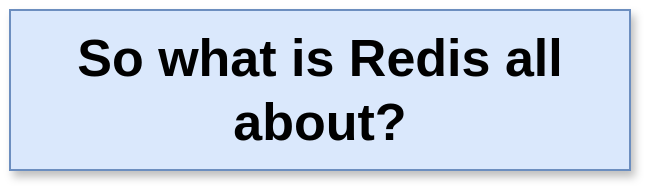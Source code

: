 <mxfile version="13.3.7" type="device" pages="9"><diagram id="lm8GdfYCbRxqpGGMhOgM" name="00 - what"><mxGraphModel dx="376" dy="232" grid="1" gridSize="10" guides="1" tooltips="1" connect="1" arrows="1" fold="1" page="1" pageScale="1" pageWidth="1920" pageHeight="1200" math="0" shadow="0"><root><mxCell id="Tj6MzERtxvKkoSEOP68E-0"/><mxCell id="Tj6MzERtxvKkoSEOP68E-1" parent="Tj6MzERtxvKkoSEOP68E-0"/><mxCell id="Tj6MzERtxvKkoSEOP68E-3" value="So what is Redis all about?" style="rounded=0;whiteSpace=wrap;html=1;fontSize=26;fillColor=#dae8fc;strokeColor=#6c8ebf;fontStyle=1;shadow=1;" vertex="1" parent="Tj6MzERtxvKkoSEOP68E-1"><mxGeometry x="700" y="420" width="310" height="80" as="geometry"/></mxCell></root></mxGraphModel></diagram><diagram id="SwtXRRq3TwRHwnz9_FsC" name="01 - db"><mxGraphModel dx="565" dy="348" grid="1" gridSize="10" guides="1" tooltips="1" connect="1" arrows="1" fold="1" page="1" pageScale="1" pageWidth="1920" pageHeight="1200" math="0" shadow="0"><root><mxCell id="0"/><mxCell id="1" parent="0"/><mxCell id="YtceK79IXIgB7LnOACFR-1" value="" style="shape=cube;whiteSpace=wrap;html=1;boundedLbl=1;backgroundOutline=1;darkOpacity=0.05;darkOpacity2=0.1;fontStyle=1;fillColor=#dae8fc;strokeColor=#6c8ebf;fontSize=28;size=10;" vertex="1" parent="1"><mxGeometry x="790" y="450" width="270" height="180" as="geometry"/></mxCell><mxCell id="YtceK79IXIgB7LnOACFR-11" value="Redis Database" style="text;html=1;strokeColor=none;fillColor=none;align=center;verticalAlign=middle;whiteSpace=wrap;rounded=0;fontSize=28;fontStyle=1" vertex="1" parent="1"><mxGeometry x="802.5" y="424" width="245" height="20" as="geometry"/></mxCell><mxCell id="YtceK79IXIgB7LnOACFR-12" value="Blog Post" style="shape=document;whiteSpace=wrap;html=1;boundedLbl=1;fontSize=14;size=0.333;" vertex="1" parent="1"><mxGeometry x="815" y="470" width="80" height="40" as="geometry"/></mxCell><mxCell id="YtceK79IXIgB7LnOACFR-13" value="Blog Post" style="shape=document;whiteSpace=wrap;html=1;boundedLbl=1;fontSize=14;size=0.333;" vertex="1" parent="1"><mxGeometry x="825" y="480" width="80" height="40" as="geometry"/></mxCell><mxCell id="YtceK79IXIgB7LnOACFR-14" value="Blog Post" style="shape=document;whiteSpace=wrap;html=1;boundedLbl=1;fontSize=12;size=0.333;fontStyle=2" vertex="1" parent="1"><mxGeometry x="835" y="490" width="80" height="40" as="geometry"/></mxCell><mxCell id="YtceK79IXIgB7LnOACFR-18" value="Blog Post" style="shape=document;whiteSpace=wrap;html=1;boundedLbl=1;fontSize=14;size=0.333;" vertex="1" parent="1"><mxGeometry x="935" y="470" width="80" height="40" as="geometry"/></mxCell><mxCell id="YtceK79IXIgB7LnOACFR-19" value="Blog Post" style="shape=document;whiteSpace=wrap;html=1;boundedLbl=1;fontSize=14;size=0.333;" vertex="1" parent="1"><mxGeometry x="945" y="480" width="80" height="40" as="geometry"/></mxCell><mxCell id="YtceK79IXIgB7LnOACFR-20" value="Comment" style="shape=document;whiteSpace=wrap;html=1;boundedLbl=1;fontSize=12;size=0.333;fontStyle=2" vertex="1" parent="1"><mxGeometry x="955" y="490" width="80" height="40" as="geometry"/></mxCell><mxCell id="YtceK79IXIgB7LnOACFR-23" style="edgeStyle=orthogonalEdgeStyle;rounded=0;orthogonalLoop=1;jettySize=auto;html=1;exitX=0.5;exitY=0;exitDx=0;exitDy=0;fontSize=23;" edge="1" parent="1" source="YtceK79IXIgB7LnOACFR-21"><mxGeometry relative="1" as="geometry"><mxPoint x="925" y="630" as="targetPoint"/></mxGeometry></mxCell><mxCell id="YtceK79IXIgB7LnOACFR-21" value="API Server" style="rounded=0;whiteSpace=wrap;html=1;fontSize=23;fillColor=#f5f5f5;strokeColor=#666666;fontColor=#333333;fontStyle=1" vertex="1" parent="1"><mxGeometry x="790" y="650" width="270" height="50" as="geometry"/></mxCell><mxCell id="bfvCmp9DOh0VSVWXt6G0-1" value="Blog Post" style="shape=document;whiteSpace=wrap;html=1;boundedLbl=1;fontSize=14;size=0.333;" vertex="1" parent="1"><mxGeometry x="815" y="550" width="80" height="40" as="geometry"/></mxCell><mxCell id="bfvCmp9DOh0VSVWXt6G0-2" value="Blog Post" style="shape=document;whiteSpace=wrap;html=1;boundedLbl=1;fontSize=14;size=0.333;" vertex="1" parent="1"><mxGeometry x="825" y="560" width="80" height="40" as="geometry"/></mxCell><mxCell id="bfvCmp9DOh0VSVWXt6G0-3" value="Stock Quote" style="shape=document;whiteSpace=wrap;html=1;boundedLbl=1;fontSize=12;size=0.333;fontStyle=2" vertex="1" parent="1"><mxGeometry x="835" y="570" width="80" height="40" as="geometry"/></mxCell><mxCell id="bfvCmp9DOh0VSVWXt6G0-4" value="Blog Post" style="shape=document;whiteSpace=wrap;html=1;boundedLbl=1;fontSize=14;size=0.333;" vertex="1" parent="1"><mxGeometry x="935" y="550" width="80" height="40" as="geometry"/></mxCell><mxCell id="bfvCmp9DOh0VSVWXt6G0-5" value="Blog Post" style="shape=document;whiteSpace=wrap;html=1;boundedLbl=1;fontSize=14;size=0.333;" vertex="1" parent="1"><mxGeometry x="945" y="560" width="80" height="40" as="geometry"/></mxCell><mxCell id="bfvCmp9DOh0VSVWXt6G0-6" value="Message" style="shape=document;whiteSpace=wrap;html=1;boundedLbl=1;fontSize=12;size=0.333;fontStyle=2" vertex="1" parent="1"><mxGeometry x="955" y="570" width="80" height="40" as="geometry"/></mxCell></root></mxGraphModel></diagram><diagram id="XYFHSCy2nGP_SkRDeZGL" name="02 - diff"><mxGraphModel dx="394" dy="243" grid="1" gridSize="10" guides="1" tooltips="1" connect="1" arrows="1" fold="1" page="1" pageScale="1" pageWidth="1920" pageHeight="1200" math="0" shadow="0"><root><mxCell id="gfmTwuYpaQEBWTHjHoCn-0"/><mxCell id="gfmTwuYpaQEBWTHjHoCn-1" parent="gfmTwuYpaQEBWTHjHoCn-0"/><mxCell id="gfmTwuYpaQEBWTHjHoCn-9" value="Why Use Redis?" style="text;html=1;strokeColor=none;fillColor=none;align=center;verticalAlign=middle;whiteSpace=wrap;rounded=0;fontSize=19;fontStyle=2" vertex="1" parent="gfmTwuYpaQEBWTHjHoCn-1"><mxGeometry x="750" y="390" width="210" height="20" as="geometry"/></mxCell><mxCell id="viv9jBwHB-1Gkr8lsKup-0" value="Redis is fast" style="rounded=0;whiteSpace=wrap;html=1;fontSize=33;fillColor=#dae8fc;strokeColor=#6c8ebf;fontStyle=1;shadow=1;" vertex="1" parent="gfmTwuYpaQEBWTHjHoCn-1"><mxGeometry x="700" y="420" width="310" height="80" as="geometry"/></mxCell></root></mxGraphModel></diagram><diagram id="YkNbTHbDHhUZO62EpU5T" name="04 - reasons"><mxGraphModel dx="506" dy="312" grid="1" gridSize="10" guides="1" tooltips="1" connect="1" arrows="1" fold="1" page="1" pageScale="1" pageWidth="1920" pageHeight="1200" math="0" shadow="0"><root><mxCell id="mhpQIhS0dL7-OdzE_paV-0"/><mxCell id="mhpQIhS0dL7-OdzE_paV-1" parent="mhpQIhS0dL7-OdzE_paV-0"/><mxCell id="mhpQIhS0dL7-OdzE_paV-2" value="Data is organized in simple data structures" style="rounded=0;whiteSpace=wrap;html=1;fontStyle=1;fontSize=19;" vertex="1" parent="mhpQIhS0dL7-OdzE_paV-1"><mxGeometry x="710" y="410" width="350" height="50" as="geometry"/></mxCell><mxCell id="mhpQIhS0dL7-OdzE_paV-3" value="2" style="rounded=0;whiteSpace=wrap;html=1;fontStyle=1;fontSize=19;fillColor=#dae8fc;strokeColor=#6c8ebf;" vertex="1" parent="mhpQIhS0dL7-OdzE_paV-1"><mxGeometry x="670" y="410" width="40" height="50" as="geometry"/></mxCell><mxCell id="mhpQIhS0dL7-OdzE_paV-4" value="Redis has a simple feature set" style="rounded=0;whiteSpace=wrap;html=1;fontStyle=1;fontSize=19;" vertex="1" parent="mhpQIhS0dL7-OdzE_paV-1"><mxGeometry x="710" y="470" width="350" height="50" as="geometry"/></mxCell><mxCell id="mhpQIhS0dL7-OdzE_paV-5" value="3" style="rounded=0;whiteSpace=wrap;html=1;fontStyle=1;fontSize=19;fillColor=#dae8fc;strokeColor=#6c8ebf;" vertex="1" parent="mhpQIhS0dL7-OdzE_paV-1"><mxGeometry x="670" y="470" width="40" height="50" as="geometry"/></mxCell><mxCell id="mhpQIhS0dL7-OdzE_paV-8" value="Why is Redis fast?" style="text;html=1;strokeColor=none;fillColor=none;align=center;verticalAlign=middle;whiteSpace=wrap;rounded=0;fontSize=19;fontStyle=2" vertex="1" parent="mhpQIhS0dL7-OdzE_paV-1"><mxGeometry x="770" y="320" width="210" height="20" as="geometry"/></mxCell><mxCell id="mhpQIhS0dL7-OdzE_paV-9" value="All data is stored in memory" style="rounded=0;whiteSpace=wrap;html=1;fontStyle=1;fontSize=19;" vertex="1" parent="mhpQIhS0dL7-OdzE_paV-1"><mxGeometry x="710" y="350" width="350" height="50" as="geometry"/></mxCell><mxCell id="mhpQIhS0dL7-OdzE_paV-10" value="1" style="rounded=0;whiteSpace=wrap;html=1;fontStyle=1;fontSize=19;fillColor=#dae8fc;strokeColor=#6c8ebf;" vertex="1" parent="mhpQIhS0dL7-OdzE_paV-1"><mxGeometry x="670" y="350" width="40" height="50" as="geometry"/></mxCell></root></mxGraphModel></diagram><diagram id="A3tlXHX8v0wCXslt1EXe" name="3 - fast"><mxGraphModel dx="565" dy="348" grid="1" gridSize="10" guides="1" tooltips="1" connect="1" arrows="1" fold="1" page="1" pageScale="1" pageWidth="1920" pageHeight="1200" math="0" shadow="0"><root><mxCell id="6TTek-Tp_le2YXLngUd6-0"/><mxCell id="6TTek-Tp_le2YXLngUd6-1" parent="6TTek-Tp_le2YXLngUd6-0"/><mxCell id="6TTek-Tp_le2YXLngUd6-4" value="" style="rounded=0;whiteSpace=wrap;html=1;shadow=0;fontSize=14;align=center;fillColor=#e1d5e7;strokeColor=#9673a6;" vertex="1" parent="6TTek-Tp_le2YXLngUd6-1"><mxGeometry x="727.5" y="500" width="275" height="113" as="geometry"/></mxCell><mxCell id="6TTek-Tp_le2YXLngUd6-5" value="" style="rounded=0;whiteSpace=wrap;html=1;shadow=0;fontSize=14;align=center;" vertex="1" parent="6TTek-Tp_le2YXLngUd6-1"><mxGeometry x="742.5" y="511.5" width="120" height="90" as="geometry"/></mxCell><mxCell id="6TTek-Tp_le2YXLngUd6-6" value="" style="rounded=0;whiteSpace=wrap;html=1;shadow=0;fontSize=14;align=center;" vertex="1" parent="6TTek-Tp_le2YXLngUd6-1"><mxGeometry x="867.5" y="511.5" width="120" height="90" as="geometry"/></mxCell><mxCell id="6TTek-Tp_le2YXLngUd6-7" value="Memory" style="text;html=1;strokeColor=none;fillColor=none;align=center;verticalAlign=middle;whiteSpace=wrap;rounded=0;shadow=0;fontSize=14;fontStyle=0" vertex="1" parent="6TTek-Tp_le2YXLngUd6-1"><mxGeometry x="782.5" y="511.5" width="40" height="20" as="geometry"/></mxCell><mxCell id="6TTek-Tp_le2YXLngUd6-8" value="Hard Drive" style="text;html=1;strokeColor=none;fillColor=none;align=center;verticalAlign=middle;whiteSpace=wrap;rounded=0;shadow=0;fontSize=14;fontStyle=0" vertex="1" parent="6TTek-Tp_le2YXLngUd6-1"><mxGeometry x="887.5" y="511.5" width="80" height="20" as="geometry"/></mxCell><mxCell id="6TTek-Tp_le2YXLngUd6-9" value="Dataset" style="rounded=1;whiteSpace=wrap;html=1;shadow=0;fontSize=14;align=center;fillColor=#ffe6cc;strokeColor=#d79b00;" vertex="1" parent="6TTek-Tp_le2YXLngUd6-1"><mxGeometry x="755" y="550" width="220" height="36" as="geometry"/></mxCell><mxCell id="6TTek-Tp_le2YXLngUd6-10" value="Traditional Database" style="rounded=0;whiteSpace=wrap;html=1;shadow=0;fontSize=14;align=center;fillColor=#e1d5e7;strokeColor=#9673a6;fontStyle=1" vertex="1" parent="6TTek-Tp_le2YXLngUd6-1"><mxGeometry x="727.5" y="470" width="275" height="30" as="geometry"/></mxCell><mxCell id="kiDDE3Z947uF4kHapljB-3" value="" style="endArrow=classic;html=1;fontSize=15;" edge="1" parent="6TTek-Tp_le2YXLngUd6-1"><mxGeometry width="50" height="50" relative="1" as="geometry"><mxPoint x="802.33" y="701.5" as="sourcePoint"/><mxPoint x="802.33" y="601.5" as="targetPoint"/></mxGeometry></mxCell><mxCell id="kiDDE3Z947uF4kHapljB-4" value="" style="endArrow=classic;html=1;fontSize=15;" edge="1" parent="6TTek-Tp_le2YXLngUd6-1"><mxGeometry width="50" height="50" relative="1" as="geometry"><mxPoint x="927.33" y="700" as="sourcePoint"/><mxPoint x="927.33" y="600" as="targetPoint"/></mxGeometry></mxCell><mxCell id="kiDDE3Z947uF4kHapljB-5" value="Fast" style="text;html=1;strokeColor=none;fillColor=none;align=center;verticalAlign=middle;whiteSpace=wrap;rounded=0;shadow=0;fontSize=15;fontStyle=2" vertex="1" parent="6TTek-Tp_le2YXLngUd6-1"><mxGeometry x="761" y="640" width="45" height="20" as="geometry"/></mxCell><mxCell id="kiDDE3Z947uF4kHapljB-6" value="Slow" style="text;html=1;strokeColor=none;fillColor=none;align=center;verticalAlign=middle;whiteSpace=wrap;rounded=0;shadow=0;fontSize=15;fontStyle=2" vertex="1" parent="6TTek-Tp_le2YXLngUd6-1"><mxGeometry x="922.5" y="640" width="45" height="20" as="geometry"/></mxCell><mxCell id="kiDDE3Z947uF4kHapljB-0" value="API Server" style="rounded=0;whiteSpace=wrap;html=1;fontSize=23;fillColor=#f5f5f5;strokeColor=#666666;fontColor=#333333;fontStyle=1" vertex="1" parent="6TTek-Tp_le2YXLngUd6-1"><mxGeometry x="730" y="680" width="270" height="50" as="geometry"/></mxCell></root></mxGraphModel></diagram><diagram id="2QRuA8gvSY8eT34Vrcdk" name="05 - db"><mxGraphModel dx="565" dy="348" grid="1" gridSize="10" guides="1" tooltips="1" connect="1" arrows="1" fold="1" page="1" pageScale="1" pageWidth="1920" pageHeight="1200" math="0" shadow="0"><root><mxCell id="m-Khl8allMuyMapd9F91-0"/><mxCell id="m-Khl8allMuyMapd9F91-1" parent="m-Khl8allMuyMapd9F91-0"/><mxCell id="m-Khl8allMuyMapd9F91-2" value="" style="rounded=0;whiteSpace=wrap;html=1;shadow=0;fontSize=14;align=center;fillColor=#d5e8d4;strokeColor=#82b366;" vertex="1" parent="m-Khl8allMuyMapd9F91-1"><mxGeometry x="730" y="370" width="275" height="113" as="geometry"/></mxCell><mxCell id="m-Khl8allMuyMapd9F91-3" value="" style="rounded=0;whiteSpace=wrap;html=1;shadow=0;fontSize=14;align=center;" vertex="1" parent="m-Khl8allMuyMapd9F91-1"><mxGeometry x="745" y="381.5" width="120" height="90" as="geometry"/></mxCell><mxCell id="m-Khl8allMuyMapd9F91-4" value="" style="rounded=0;whiteSpace=wrap;html=1;shadow=0;fontSize=14;align=center;" vertex="1" parent="m-Khl8allMuyMapd9F91-1"><mxGeometry x="870" y="381.5" width="120" height="90" as="geometry"/></mxCell><mxCell id="m-Khl8allMuyMapd9F91-5" value="Memory" style="text;html=1;strokeColor=none;fillColor=none;align=center;verticalAlign=middle;whiteSpace=wrap;rounded=0;shadow=0;fontSize=14;fontStyle=0" vertex="1" parent="m-Khl8allMuyMapd9F91-1"><mxGeometry x="785" y="446.5" width="40" height="20" as="geometry"/></mxCell><mxCell id="m-Khl8allMuyMapd9F91-6" value="Hard Drive" style="text;html=1;strokeColor=none;fillColor=none;align=center;verticalAlign=middle;whiteSpace=wrap;rounded=0;shadow=0;fontSize=14;fontStyle=0" vertex="1" parent="m-Khl8allMuyMapd9F91-1"><mxGeometry x="890" y="446.5" width="80" height="20" as="geometry"/></mxCell><mxCell id="m-Khl8allMuyMapd9F91-7" value="Dataset" style="rounded=1;whiteSpace=wrap;html=1;shadow=0;fontSize=14;align=center;fillColor=#ffe6cc;strokeColor=#d79b00;" vertex="1" parent="m-Khl8allMuyMapd9F91-1"><mxGeometry x="752.5" y="401.5" width="105" height="36" as="geometry"/></mxCell><mxCell id="m-Khl8allMuyMapd9F91-8" value="Redis" style="rounded=0;whiteSpace=wrap;html=1;shadow=0;fontSize=14;align=center;fillColor=#d5e8d4;strokeColor=#82b366;fontStyle=1" vertex="1" parent="m-Khl8allMuyMapd9F91-1"><mxGeometry x="730" y="340" width="275" height="30" as="geometry"/></mxCell><mxCell id="sCNpHNzmYgDedUj-s3Om-0" value="" style="endArrow=classic;html=1;fontSize=15;" edge="1" parent="m-Khl8allMuyMapd9F91-1"><mxGeometry width="50" height="50" relative="1" as="geometry"><mxPoint x="802.33" y="583" as="sourcePoint"/><mxPoint x="802.33" y="483" as="targetPoint"/></mxGeometry></mxCell><mxCell id="sCNpHNzmYgDedUj-s3Om-1" value="Fast" style="text;html=1;strokeColor=none;fillColor=none;align=center;verticalAlign=middle;whiteSpace=wrap;rounded=0;shadow=0;fontSize=15;fontStyle=2" vertex="1" parent="m-Khl8allMuyMapd9F91-1"><mxGeometry x="761" y="510" width="45" height="20" as="geometry"/></mxCell><mxCell id="5GxyF8cEuEte1kzsDfw3-0" value="API Server" style="rounded=0;whiteSpace=wrap;html=1;fontSize=23;fillColor=#f5f5f5;strokeColor=#666666;fontColor=#333333;fontStyle=1" vertex="1" parent="m-Khl8allMuyMapd9F91-1"><mxGeometry x="732.5" y="550" width="270" height="50" as="geometry"/></mxCell></root></mxGraphModel></diagram><diagram id="m-AARLbM-zGTWd3xGWXO" name="06 - data"><mxGraphModel dx="471" dy="290" grid="1" gridSize="10" guides="1" tooltips="1" connect="1" arrows="1" fold="1" page="1" pageScale="1" pageWidth="1920" pageHeight="1200" math="0" shadow="0"><root><mxCell id="hUjH3gSk-iKo1KZ4Sx58-0"/><mxCell id="hUjH3gSk-iKo1KZ4Sx58-1" parent="hUjH3gSk-iKo1KZ4Sx58-0"/><mxCell id="ONfy6hdQwVB3-NYjbmYM-0" value="" style="rounded=0;whiteSpace=wrap;html=1;shadow=0;fontSize=14;align=center;fillColor=#d5e8d4;strokeColor=#82b366;" vertex="1" parent="hUjH3gSk-iKo1KZ4Sx58-1"><mxGeometry x="710" y="410" width="275" height="240" as="geometry"/></mxCell><mxCell id="ONfy6hdQwVB3-NYjbmYM-1" value="Redis" style="rounded=0;whiteSpace=wrap;html=1;shadow=0;fontSize=14;align=center;fillColor=#d5e8d4;strokeColor=#82b366;fontStyle=1" vertex="1" parent="hUjH3gSk-iKo1KZ4Sx58-1"><mxGeometry x="710" y="380" width="275" height="30" as="geometry"/></mxCell><mxCell id="ONfy6hdQwVB3-NYjbmYM-2" value="Collection of stock quotes organized in a &lt;i style=&quot;font-size: 9px&quot;&gt;doubly-linked list&lt;/i&gt;" style="rounded=0;whiteSpace=wrap;html=1;shadow=0;fontSize=9;fillColor=#f5f5f5;strokeColor=#666666;fontColor=#333333;" vertex="1" parent="hUjH3gSk-iKo1KZ4Sx58-1"><mxGeometry x="717.5" y="420" width="260" height="20" as="geometry"/></mxCell><mxCell id="ONfy6hdQwVB3-NYjbmYM-3" value="" style="rounded=0;whiteSpace=wrap;html=1;shadow=0;fontSize=9;fillColor=#f5f5f5;strokeColor=#666666;fontColor=#333333;" vertex="1" parent="hUjH3gSk-iKo1KZ4Sx58-1"><mxGeometry x="717.5" y="440" width="260" height="60" as="geometry"/></mxCell><mxCell id="ONfy6hdQwVB3-NYjbmYM-9" style="edgeStyle=orthogonalEdgeStyle;rounded=0;orthogonalLoop=1;jettySize=auto;html=1;exitX=1;exitY=0.5;exitDx=0;exitDy=0;entryX=0;entryY=0.5;entryDx=0;entryDy=0;fontSize=9;startArrow=classic;startFill=1;" edge="1" parent="hUjH3gSk-iKo1KZ4Sx58-1" source="ONfy6hdQwVB3-NYjbmYM-4" target="ONfy6hdQwVB3-NYjbmYM-5"><mxGeometry relative="1" as="geometry"/></mxCell><mxCell id="ONfy6hdQwVB3-NYjbmYM-4" value="Stock Quote" style="rounded=0;whiteSpace=wrap;html=1;shadow=0;fontSize=9;" vertex="1" parent="hUjH3gSk-iKo1KZ4Sx58-1"><mxGeometry x="730" y="455" width="50" height="30" as="geometry"/></mxCell><mxCell id="ONfy6hdQwVB3-NYjbmYM-10" style="edgeStyle=orthogonalEdgeStyle;rounded=0;orthogonalLoop=1;jettySize=auto;html=1;exitX=1;exitY=0.5;exitDx=0;exitDy=0;entryX=0;entryY=0.5;entryDx=0;entryDy=0;fontSize=9;startArrow=classic;startFill=1;" edge="1" parent="hUjH3gSk-iKo1KZ4Sx58-1" source="ONfy6hdQwVB3-NYjbmYM-5" target="ONfy6hdQwVB3-NYjbmYM-6"><mxGeometry relative="1" as="geometry"/></mxCell><mxCell id="ONfy6hdQwVB3-NYjbmYM-5" value="Stock Quote" style="rounded=0;whiteSpace=wrap;html=1;shadow=0;fontSize=9;" vertex="1" parent="hUjH3gSk-iKo1KZ4Sx58-1"><mxGeometry x="822.5" y="455" width="50" height="30" as="geometry"/></mxCell><mxCell id="ONfy6hdQwVB3-NYjbmYM-6" value="Stock Quote" style="rounded=0;whiteSpace=wrap;html=1;shadow=0;fontSize=9;" vertex="1" parent="hUjH3gSk-iKo1KZ4Sx58-1"><mxGeometry x="910" y="455" width="50" height="30" as="geometry"/></mxCell><mxCell id="ONfy6hdQwVB3-NYjbmYM-11" value="Collection of most popular images organized in a &lt;i&gt;sorted set&lt;/i&gt;" style="rounded=0;whiteSpace=wrap;html=1;shadow=0;fontSize=9;fillColor=#f5f5f5;strokeColor=#666666;fontColor=#333333;" vertex="1" parent="hUjH3gSk-iKo1KZ4Sx58-1"><mxGeometry x="717.5" y="520" width="260" height="20" as="geometry"/></mxCell><mxCell id="ONfy6hdQwVB3-NYjbmYM-12" value="" style="rounded=0;whiteSpace=wrap;html=1;shadow=0;fontSize=9;fillColor=#f5f5f5;strokeColor=#666666;fontColor=#333333;" vertex="1" parent="hUjH3gSk-iKo1KZ4Sx58-1"><mxGeometry x="717.5" y="540" width="260" height="100" as="geometry"/></mxCell><mxCell id="ONfy6hdQwVB3-NYjbmYM-18" value="Value" style="rounded=0;whiteSpace=wrap;html=1;shadow=0;fontSize=9;fontStyle=1;" vertex="1" parent="hUjH3gSk-iKo1KZ4Sx58-1"><mxGeometry x="770" y="550" width="77.5" height="20" as="geometry"/></mxCell><mxCell id="ONfy6hdQwVB3-NYjbmYM-19" value="Score" style="rounded=0;whiteSpace=wrap;html=1;shadow=0;fontSize=9;fontStyle=1;" vertex="1" parent="hUjH3gSk-iKo1KZ4Sx58-1"><mxGeometry x="847.5" y="550" width="77.5" height="20" as="geometry"/></mxCell><mxCell id="ONfy6hdQwVB3-NYjbmYM-20" value="Image ji25p2" style="rounded=0;whiteSpace=wrap;html=1;shadow=0;fontSize=7;" vertex="1" parent="hUjH3gSk-iKo1KZ4Sx58-1"><mxGeometry x="770" y="570" width="77.5" height="20" as="geometry"/></mxCell><mxCell id="ONfy6hdQwVB3-NYjbmYM-21" value="Image qoio52" style="rounded=0;whiteSpace=wrap;html=1;shadow=0;fontSize=7;" vertex="1" parent="hUjH3gSk-iKo1KZ4Sx58-1"><mxGeometry x="770" y="590" width="77.5" height="20" as="geometry"/></mxCell><mxCell id="ONfy6hdQwVB3-NYjbmYM-22" value="Image bi351no" style="rounded=0;whiteSpace=wrap;html=1;shadow=0;fontSize=7;" vertex="1" parent="hUjH3gSk-iKo1KZ4Sx58-1"><mxGeometry x="770" y="610" width="77.5" height="20" as="geometry"/></mxCell><mxCell id="ONfy6hdQwVB3-NYjbmYM-23" value="4.015" style="rounded=0;whiteSpace=wrap;html=1;shadow=0;fontSize=7;" vertex="1" parent="hUjH3gSk-iKo1KZ4Sx58-1"><mxGeometry x="847.5" y="570" width="77.5" height="20" as="geometry"/></mxCell><mxCell id="ONfy6hdQwVB3-NYjbmYM-24" value="82.63" style="rounded=0;whiteSpace=wrap;html=1;shadow=0;fontSize=7;" vertex="1" parent="hUjH3gSk-iKo1KZ4Sx58-1"><mxGeometry x="847.5" y="590" width="77.5" height="20" as="geometry"/></mxCell><mxCell id="ONfy6hdQwVB3-NYjbmYM-25" value="3536.015" style="rounded=0;whiteSpace=wrap;html=1;shadow=0;fontSize=7;" vertex="1" parent="hUjH3gSk-iKo1KZ4Sx58-1"><mxGeometry x="847.5" y="610" width="77.5" height="20" as="geometry"/></mxCell><mxCell id="ONfy6hdQwVB3-NYjbmYM-26" value="" style="shape=curlyBracket;whiteSpace=wrap;html=1;rounded=1;shadow=0;fontSize=7;" vertex="1" parent="hUjH3gSk-iKo1KZ4Sx58-1"><mxGeometry x="680" y="420" width="33" height="80" as="geometry"/></mxCell><mxCell id="ONfy6hdQwVB3-NYjbmYM-27" value="" style="shape=curlyBracket;whiteSpace=wrap;html=1;rounded=1;shadow=0;fontSize=7;" vertex="1" parent="hUjH3gSk-iKo1KZ4Sx58-1"><mxGeometry x="680" y="520" width="33" height="120" as="geometry"/></mxCell><mxCell id="ONfy6hdQwVB3-NYjbmYM-28" value="&lt;b&gt;Doubly Linked List&lt;/b&gt;, structure efficient structure for prepending/appending elements" style="text;html=1;strokeColor=none;fillColor=none;align=right;verticalAlign=middle;whiteSpace=wrap;rounded=0;shadow=0;fontSize=8;" vertex="1" parent="hUjH3gSk-iKo1KZ4Sx58-1"><mxGeometry x="580" y="450" width="100" height="20" as="geometry"/></mxCell><mxCell id="ONfy6hdQwVB3-NYjbmYM-29" value="&lt;b&gt;Sorted Set&lt;/b&gt;, efficient for storing unique sorted values" style="text;html=1;strokeColor=none;fillColor=none;align=right;verticalAlign=middle;whiteSpace=wrap;rounded=0;shadow=0;fontSize=8;" vertex="1" parent="hUjH3gSk-iKo1KZ4Sx58-1"><mxGeometry x="580" y="570" width="100" height="20" as="geometry"/></mxCell></root></mxGraphModel></diagram><diagram id="M_UZOYHmiGI_d9nzVqZ4" name="07 - features"><mxGraphModel dx="565" dy="348" grid="1" gridSize="10" guides="1" tooltips="1" connect="1" arrows="1" fold="1" page="1" pageScale="1" pageWidth="1920" pageHeight="1200" math="0" shadow="0"><root><mxCell id="p1SuB9RdyMg9DCzfG35W-0"/><mxCell id="p1SuB9RdyMg9DCzfG35W-1" parent="p1SuB9RdyMg9DCzfG35W-0"/><mxCell id="_1j3gc36vK-NQ4DvIts9-0" value="" style="rounded=0;whiteSpace=wrap;html=1;shadow=0;fontSize=14;align=center;fillColor=#e1d5e7;strokeColor=#9673a6;" vertex="1" parent="p1SuB9RdyMg9DCzfG35W-1"><mxGeometry x="590" y="410" width="230" height="240" as="geometry"/></mxCell><mxCell id="_1j3gc36vK-NQ4DvIts9-1" value="Traditional Database Feature Set" style="rounded=0;whiteSpace=wrap;html=1;shadow=0;fontSize=14;align=center;fillColor=#e1d5e7;strokeColor=#9673a6;fontStyle=1" vertex="1" parent="p1SuB9RdyMg9DCzfG35W-1"><mxGeometry x="590" y="380" width="230" height="30" as="geometry"/></mxCell><mxCell id="_1j3gc36vK-NQ4DvIts9-4" value="" style="rounded=0;whiteSpace=wrap;html=1;shadow=0;fontSize=14;align=center;fillColor=#dae8fc;strokeColor=#6c8ebf;" vertex="1" parent="p1SuB9RdyMg9DCzfG35W-1"><mxGeometry x="845" y="410" width="230" height="240" as="geometry"/></mxCell><mxCell id="_1j3gc36vK-NQ4DvIts9-5" value="Redis Feature Set" style="rounded=0;whiteSpace=wrap;html=1;shadow=0;fontSize=14;align=center;fillColor=#dae8fc;strokeColor=#6c8ebf;fontStyle=1" vertex="1" parent="p1SuB9RdyMg9DCzfG35W-1"><mxGeometry x="845" y="380" width="230" height="30" as="geometry"/></mxCell><mxCell id="_1j3gc36vK-NQ4DvIts9-6" value="Enforced data schema" style="rounded=0;whiteSpace=wrap;html=1;shadow=0;fontSize=13;align=center;" vertex="1" parent="p1SuB9RdyMg9DCzfG35W-1"><mxGeometry x="600" y="420" width="210" height="30" as="geometry"/></mxCell><mxCell id="_1j3gc36vK-NQ4DvIts9-7" value="Triggers" style="rounded=0;whiteSpace=wrap;html=1;shadow=0;fontSize=13;align=center;" vertex="1" parent="p1SuB9RdyMg9DCzfG35W-1"><mxGeometry x="600" y="458" width="210" height="30" as="geometry"/></mxCell><mxCell id="_1j3gc36vK-NQ4DvIts9-8" value="...Not much!" style="rounded=0;whiteSpace=wrap;html=1;shadow=0;fontSize=13;align=center;" vertex="1" parent="p1SuB9RdyMg9DCzfG35W-1"><mxGeometry x="855" y="420" width="210" height="30" as="geometry"/></mxCell><mxCell id="_1j3gc36vK-NQ4DvIts9-9" value="Foreign key constraints" style="rounded=0;whiteSpace=wrap;html=1;shadow=0;fontSize=13;align=center;" vertex="1" parent="p1SuB9RdyMg9DCzfG35W-1"><mxGeometry x="600" y="496" width="210" height="30" as="geometry"/></mxCell><mxCell id="_1j3gc36vK-NQ4DvIts9-10" value="SQL Support" style="rounded=0;whiteSpace=wrap;html=1;shadow=0;fontSize=13;align=center;" vertex="1" parent="p1SuB9RdyMg9DCzfG35W-1"><mxGeometry x="600" y="572" width="210" height="30" as="geometry"/></mxCell><mxCell id="_1j3gc36vK-NQ4DvIts9-11" value="Transaction rollback" style="rounded=0;whiteSpace=wrap;html=1;shadow=0;fontSize=13;align=center;" vertex="1" parent="p1SuB9RdyMg9DCzfG35W-1"><mxGeometry x="600" y="610" width="210" height="30" as="geometry"/></mxCell><mxCell id="_1j3gc36vK-NQ4DvIts9-12" value="Uniqueness of arbitrary properties" style="rounded=0;whiteSpace=wrap;html=1;shadow=0;fontSize=13;align=center;" vertex="1" parent="p1SuB9RdyMg9DCzfG35W-1"><mxGeometry x="600" y="534" width="210" height="30" as="geometry"/></mxCell></root></mxGraphModel></diagram><diagram id="EhENYIHlnqhj8SQi12Gw" name="09 - fast"><mxGraphModel dx="538" dy="332" grid="1" gridSize="10" guides="1" tooltips="1" connect="1" arrows="1" fold="1" page="1" pageScale="1" pageWidth="1920" pageHeight="1200" math="0" shadow="0"><root><mxCell id="jzAYORfK5iZWpKnppyf_-0"/><mxCell id="jzAYORfK5iZWpKnppyf_-1" parent="jzAYORfK5iZWpKnppyf_-0"/><mxCell id="kx-LgSrivopMvtiMbAbL-0" value="Data is organized in simple data structures" style="rounded=0;whiteSpace=wrap;html=1;fontStyle=0;fontSize=15;" vertex="1" parent="jzAYORfK5iZWpKnppyf_-1"><mxGeometry x="700" y="540" width="200" height="50" as="geometry"/></mxCell><mxCell id="kx-LgSrivopMvtiMbAbL-1" value="2" style="rounded=0;whiteSpace=wrap;html=1;fontStyle=1;fontSize=19;fillColor=#dae8fc;strokeColor=#6c8ebf;" vertex="1" parent="jzAYORfK5iZWpKnppyf_-1"><mxGeometry x="660" y="540" width="40" height="50" as="geometry"/></mxCell><mxCell id="kx-LgSrivopMvtiMbAbL-2" value="Redis has a simple feature set" style="rounded=0;whiteSpace=wrap;html=1;fontStyle=0;fontSize=15;" vertex="1" parent="jzAYORfK5iZWpKnppyf_-1"><mxGeometry x="700" y="600" width="200" height="50" as="geometry"/></mxCell><mxCell id="kx-LgSrivopMvtiMbAbL-3" value="3" style="rounded=0;whiteSpace=wrap;html=1;fontStyle=1;fontSize=19;fillColor=#dae8fc;strokeColor=#6c8ebf;" vertex="1" parent="jzAYORfK5iZWpKnppyf_-1"><mxGeometry x="660" y="600" width="40" height="50" as="geometry"/></mxCell><mxCell id="kx-LgSrivopMvtiMbAbL-4" value="All data is stored in memory" style="rounded=0;whiteSpace=wrap;html=1;fontStyle=0;fontSize=15;" vertex="1" parent="jzAYORfK5iZWpKnppyf_-1"><mxGeometry x="700" y="480" width="200" height="50" as="geometry"/></mxCell><mxCell id="kx-LgSrivopMvtiMbAbL-5" value="1" style="rounded=0;whiteSpace=wrap;html=1;fontStyle=1;fontSize=19;fillColor=#dae8fc;strokeColor=#6c8ebf;" vertex="1" parent="jzAYORfK5iZWpKnppyf_-1"><mxGeometry x="660" y="480" width="40" height="50" as="geometry"/></mxCell><mxCell id="LK0QCf0-hPMbLynnA4_0-0" value="Why is Redis fast?" style="text;html=1;strokeColor=none;fillColor=none;align=center;verticalAlign=middle;whiteSpace=wrap;rounded=0;fontSize=19;fontStyle=2" vertex="1" parent="jzAYORfK5iZWpKnppyf_-1"><mxGeometry x="680" y="450" width="210" height="20" as="geometry"/></mxCell><mxCell id="LK0QCf0-hPMbLynnA4_0-1" value="" style="shape=curlyBracket;whiteSpace=wrap;html=1;rounded=1;shadow=0;fontSize=15;align=center;rotation=-180;" vertex="1" parent="jzAYORfK5iZWpKnppyf_-1"><mxGeometry x="905" y="480" width="30" height="170" as="geometry"/></mxCell><mxCell id="LK0QCf0-hPMbLynnA4_0-2" value="Because of this, learning Redis is different than learning other databases!" style="rounded=0;whiteSpace=wrap;html=1;shadow=0;fontSize=23;align=center;fillColor=#f8cecc;strokeColor=#b85450;fontStyle=1" vertex="1" parent="jzAYORfK5iZWpKnppyf_-1"><mxGeometry x="935" y="491.25" width="225" height="147.5" as="geometry"/></mxCell></root></mxGraphModel></diagram></mxfile>